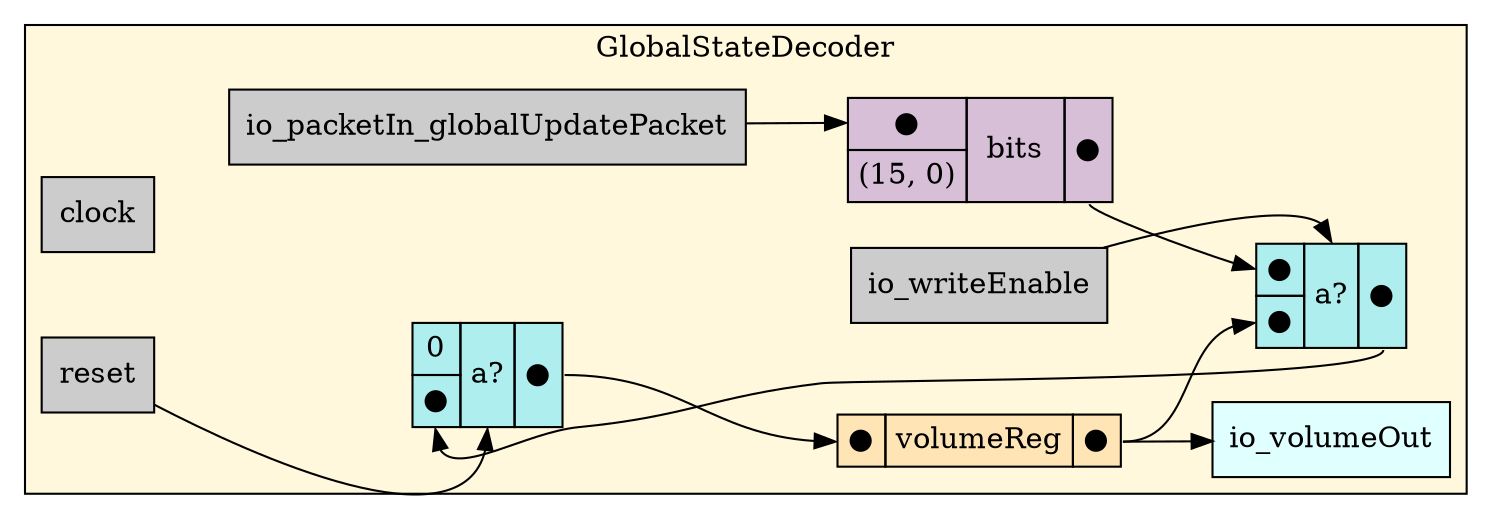 digraph GlobalStateDecoder {
stylesheet = "styles.css"
rankdir="LR" 

subgraph cluster_GlobalStateDecoder {
  label="GlobalStateDecoder"
  URL=""
  bgcolor="#FFF8DC"
  cluster_GlobalStateDecoder_clock [shape = "rectangle" style="filled" fillcolor="#CCCCCC" label="clock" rank="0"]
     
cluster_GlobalStateDecoder_reset [shape = "rectangle" style="filled" fillcolor="#CCCCCC" label="reset" rank="0"]
     
cluster_GlobalStateDecoder_io_packetIn_globalUpdatePacket [shape = "rectangle" style="filled" fillcolor="#CCCCCC" label="io_packetIn_globalUpdatePacket" rank="0"]
     
cluster_GlobalStateDecoder_io_writeEnable [shape = "rectangle" style="filled" fillcolor="#CCCCCC" label="io_writeEnable" rank="0"]
     
cluster_GlobalStateDecoder_io_volumeOut [shape = "rectangle" style="filled" fillcolor="#E0FFFF" label="io_volumeOut" rank="1000"]
     
struct_cluster_GlobalStateDecoder_volumeReg [shape="plaintext" label=<
<TABLE BORDER="0" CELLBORDER="1" CELLSPACING="0" CELLPADDING="4" BGCOLOR="#FFE4B5">
  <TR>
    <TD PORT="in">&#x25cf;</TD>
    <TD>volumeReg</TD>
    <TD PORT="out">&#x25cf;</TD>
  </TR>
</TABLE>>];

mux_1272730676 [shape = "plaintext" label=<
<TABLE BORDER="0" CELLBORDER="1" CELLSPACING="0" CELLPADDING="4" BGCOLOR="#AFEEEE">
  <TR>
    <TD PORT="in1">0</TD>
    <TD ROWSPAN="2" PORT="select">a?</TD>
    <TD ROWSPAN="2" PORT="out">&#x25cf;</TD>
  </TR>
  <TR>
    <TD PORT="in2">&#x25cf;</TD>
  </TR>
</TABLE>>];
       

mux_87964082 [shape = "plaintext" label=<
<TABLE BORDER="0" CELLBORDER="1" CELLSPACING="0" CELLPADDING="4" BGCOLOR="#AFEEEE">
  <TR>
    <TD PORT="in1">&#x25cf;</TD>
    <TD ROWSPAN="2" PORT="select">a?</TD>
    <TD ROWSPAN="2" PORT="out">&#x25cf;</TD>
  </TR>
  <TR>
    <TD PORT="in2">&#x25cf;</TD>
  </TR>
</TABLE>>];
       

op_bits_1131 [shape = "plaintext" label=<
<TABLE BORDER="0" CELLBORDER="1" CELLSPACING="0" CELLPADDING="4" BGCOLOR="#D8BFD8">
  <TR>
    <TD PORT="in1">&#x25cf;</TD>
    <TD ROWSPAN="2" > bits </TD>
    <TD ROWSPAN="2" PORT="out">&#x25cf;</TD>
  </TR>
  <TR>
    <TD>(15, 0)</TD>
  </TR>
</TABLE>>];
       

  struct_cluster_GlobalStateDecoder_volumeReg:out -> cluster_GlobalStateDecoder_io_volumeOut
  cluster_GlobalStateDecoder_reset -> mux_1272730676:select
  mux_1272730676:out -> struct_cluster_GlobalStateDecoder_volumeReg:in
  cluster_GlobalStateDecoder_io_writeEnable -> mux_87964082:select
  struct_cluster_GlobalStateDecoder_volumeReg:out -> mux_87964082:in2
  mux_87964082:out -> mux_1272730676:in2
  op_bits_1131:out -> mux_87964082:in1
  cluster_GlobalStateDecoder_io_packetIn_globalUpdatePacket -> op_bits_1131:in1
  
  
}
     
}

